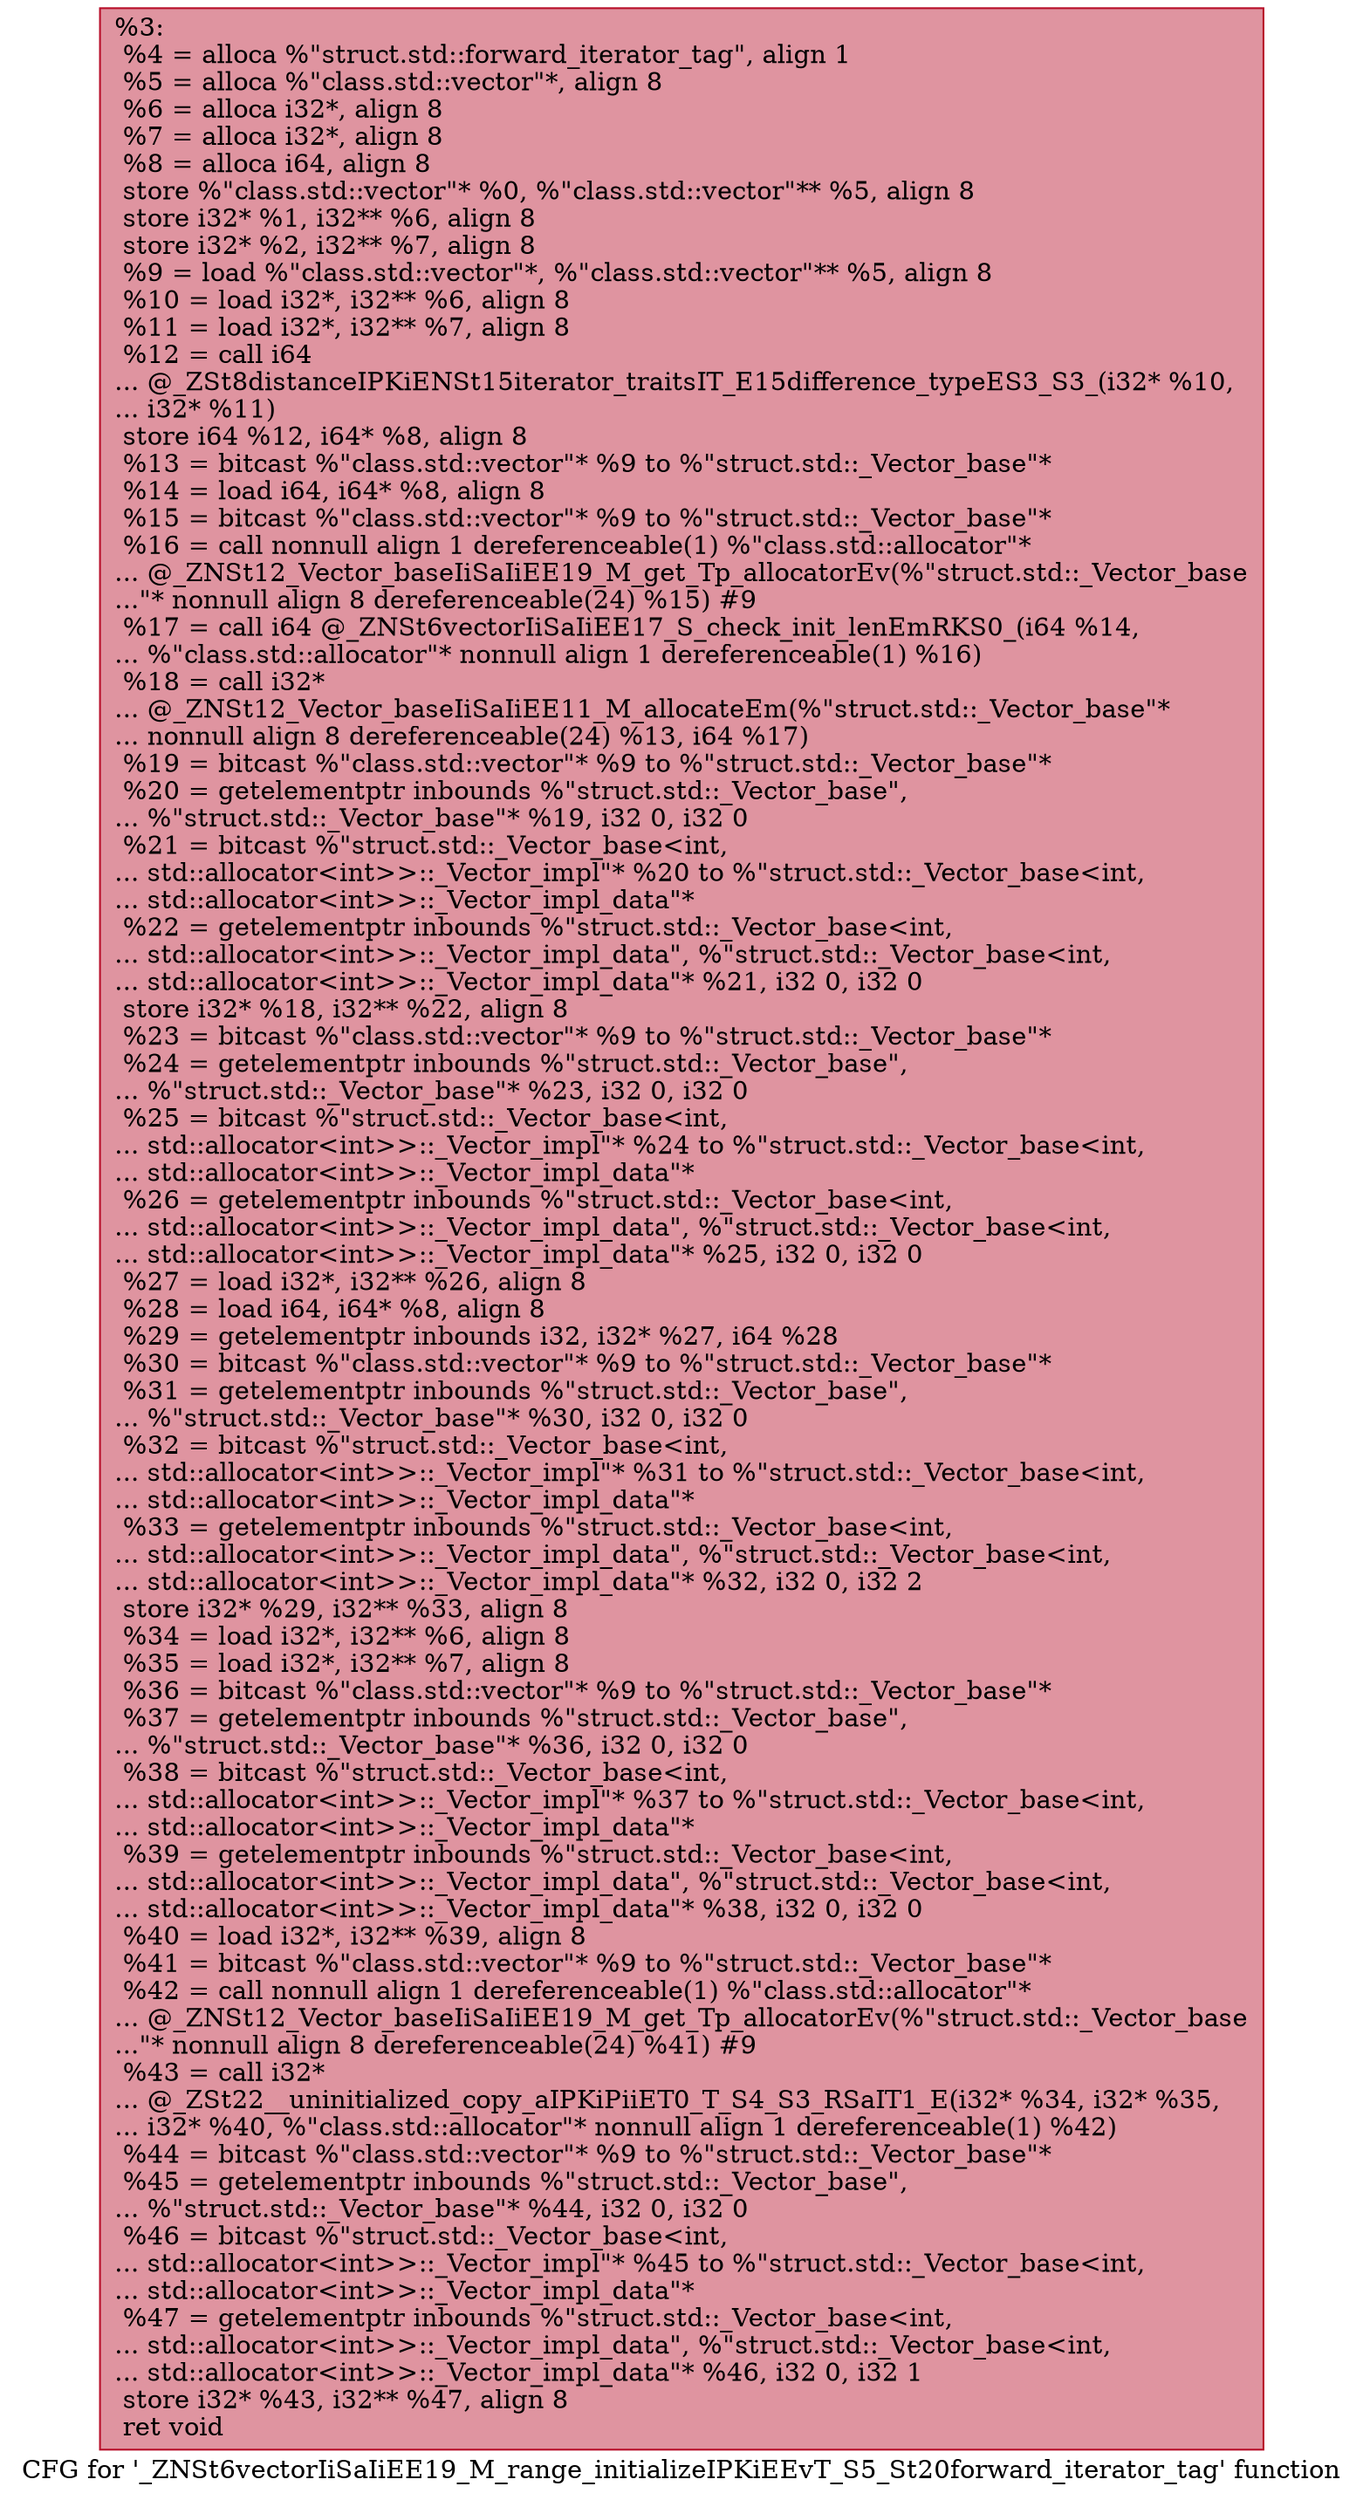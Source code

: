 digraph "CFG for '_ZNSt6vectorIiSaIiEE19_M_range_initializeIPKiEEvT_S5_St20forward_iterator_tag' function" {
	label="CFG for '_ZNSt6vectorIiSaIiEE19_M_range_initializeIPKiEEvT_S5_St20forward_iterator_tag' function";

	Node0x558b7dd18cb0 [shape=record,color="#b70d28ff", style=filled, fillcolor="#b70d2870",label="{%3:\l  %4 = alloca %\"struct.std::forward_iterator_tag\", align 1\l  %5 = alloca %\"class.std::vector\"*, align 8\l  %6 = alloca i32*, align 8\l  %7 = alloca i32*, align 8\l  %8 = alloca i64, align 8\l  store %\"class.std::vector\"* %0, %\"class.std::vector\"** %5, align 8\l  store i32* %1, i32** %6, align 8\l  store i32* %2, i32** %7, align 8\l  %9 = load %\"class.std::vector\"*, %\"class.std::vector\"** %5, align 8\l  %10 = load i32*, i32** %6, align 8\l  %11 = load i32*, i32** %7, align 8\l  %12 = call i64\l... @_ZSt8distanceIPKiENSt15iterator_traitsIT_E15difference_typeES3_S3_(i32* %10,\l... i32* %11)\l  store i64 %12, i64* %8, align 8\l  %13 = bitcast %\"class.std::vector\"* %9 to %\"struct.std::_Vector_base\"*\l  %14 = load i64, i64* %8, align 8\l  %15 = bitcast %\"class.std::vector\"* %9 to %\"struct.std::_Vector_base\"*\l  %16 = call nonnull align 1 dereferenceable(1) %\"class.std::allocator\"*\l... @_ZNSt12_Vector_baseIiSaIiEE19_M_get_Tp_allocatorEv(%\"struct.std::_Vector_base\l...\"* nonnull align 8 dereferenceable(24) %15) #9\l  %17 = call i64 @_ZNSt6vectorIiSaIiEE17_S_check_init_lenEmRKS0_(i64 %14,\l... %\"class.std::allocator\"* nonnull align 1 dereferenceable(1) %16)\l  %18 = call i32*\l... @_ZNSt12_Vector_baseIiSaIiEE11_M_allocateEm(%\"struct.std::_Vector_base\"*\l... nonnull align 8 dereferenceable(24) %13, i64 %17)\l  %19 = bitcast %\"class.std::vector\"* %9 to %\"struct.std::_Vector_base\"*\l  %20 = getelementptr inbounds %\"struct.std::_Vector_base\",\l... %\"struct.std::_Vector_base\"* %19, i32 0, i32 0\l  %21 = bitcast %\"struct.std::_Vector_base\<int,\l... std::allocator\<int\>\>::_Vector_impl\"* %20 to %\"struct.std::_Vector_base\<int,\l... std::allocator\<int\>\>::_Vector_impl_data\"*\l  %22 = getelementptr inbounds %\"struct.std::_Vector_base\<int,\l... std::allocator\<int\>\>::_Vector_impl_data\", %\"struct.std::_Vector_base\<int,\l... std::allocator\<int\>\>::_Vector_impl_data\"* %21, i32 0, i32 0\l  store i32* %18, i32** %22, align 8\l  %23 = bitcast %\"class.std::vector\"* %9 to %\"struct.std::_Vector_base\"*\l  %24 = getelementptr inbounds %\"struct.std::_Vector_base\",\l... %\"struct.std::_Vector_base\"* %23, i32 0, i32 0\l  %25 = bitcast %\"struct.std::_Vector_base\<int,\l... std::allocator\<int\>\>::_Vector_impl\"* %24 to %\"struct.std::_Vector_base\<int,\l... std::allocator\<int\>\>::_Vector_impl_data\"*\l  %26 = getelementptr inbounds %\"struct.std::_Vector_base\<int,\l... std::allocator\<int\>\>::_Vector_impl_data\", %\"struct.std::_Vector_base\<int,\l... std::allocator\<int\>\>::_Vector_impl_data\"* %25, i32 0, i32 0\l  %27 = load i32*, i32** %26, align 8\l  %28 = load i64, i64* %8, align 8\l  %29 = getelementptr inbounds i32, i32* %27, i64 %28\l  %30 = bitcast %\"class.std::vector\"* %9 to %\"struct.std::_Vector_base\"*\l  %31 = getelementptr inbounds %\"struct.std::_Vector_base\",\l... %\"struct.std::_Vector_base\"* %30, i32 0, i32 0\l  %32 = bitcast %\"struct.std::_Vector_base\<int,\l... std::allocator\<int\>\>::_Vector_impl\"* %31 to %\"struct.std::_Vector_base\<int,\l... std::allocator\<int\>\>::_Vector_impl_data\"*\l  %33 = getelementptr inbounds %\"struct.std::_Vector_base\<int,\l... std::allocator\<int\>\>::_Vector_impl_data\", %\"struct.std::_Vector_base\<int,\l... std::allocator\<int\>\>::_Vector_impl_data\"* %32, i32 0, i32 2\l  store i32* %29, i32** %33, align 8\l  %34 = load i32*, i32** %6, align 8\l  %35 = load i32*, i32** %7, align 8\l  %36 = bitcast %\"class.std::vector\"* %9 to %\"struct.std::_Vector_base\"*\l  %37 = getelementptr inbounds %\"struct.std::_Vector_base\",\l... %\"struct.std::_Vector_base\"* %36, i32 0, i32 0\l  %38 = bitcast %\"struct.std::_Vector_base\<int,\l... std::allocator\<int\>\>::_Vector_impl\"* %37 to %\"struct.std::_Vector_base\<int,\l... std::allocator\<int\>\>::_Vector_impl_data\"*\l  %39 = getelementptr inbounds %\"struct.std::_Vector_base\<int,\l... std::allocator\<int\>\>::_Vector_impl_data\", %\"struct.std::_Vector_base\<int,\l... std::allocator\<int\>\>::_Vector_impl_data\"* %38, i32 0, i32 0\l  %40 = load i32*, i32** %39, align 8\l  %41 = bitcast %\"class.std::vector\"* %9 to %\"struct.std::_Vector_base\"*\l  %42 = call nonnull align 1 dereferenceable(1) %\"class.std::allocator\"*\l... @_ZNSt12_Vector_baseIiSaIiEE19_M_get_Tp_allocatorEv(%\"struct.std::_Vector_base\l...\"* nonnull align 8 dereferenceable(24) %41) #9\l  %43 = call i32*\l... @_ZSt22__uninitialized_copy_aIPKiPiiET0_T_S4_S3_RSaIT1_E(i32* %34, i32* %35,\l... i32* %40, %\"class.std::allocator\"* nonnull align 1 dereferenceable(1) %42)\l  %44 = bitcast %\"class.std::vector\"* %9 to %\"struct.std::_Vector_base\"*\l  %45 = getelementptr inbounds %\"struct.std::_Vector_base\",\l... %\"struct.std::_Vector_base\"* %44, i32 0, i32 0\l  %46 = bitcast %\"struct.std::_Vector_base\<int,\l... std::allocator\<int\>\>::_Vector_impl\"* %45 to %\"struct.std::_Vector_base\<int,\l... std::allocator\<int\>\>::_Vector_impl_data\"*\l  %47 = getelementptr inbounds %\"struct.std::_Vector_base\<int,\l... std::allocator\<int\>\>::_Vector_impl_data\", %\"struct.std::_Vector_base\<int,\l... std::allocator\<int\>\>::_Vector_impl_data\"* %46, i32 0, i32 1\l  store i32* %43, i32** %47, align 8\l  ret void\l}"];
}
